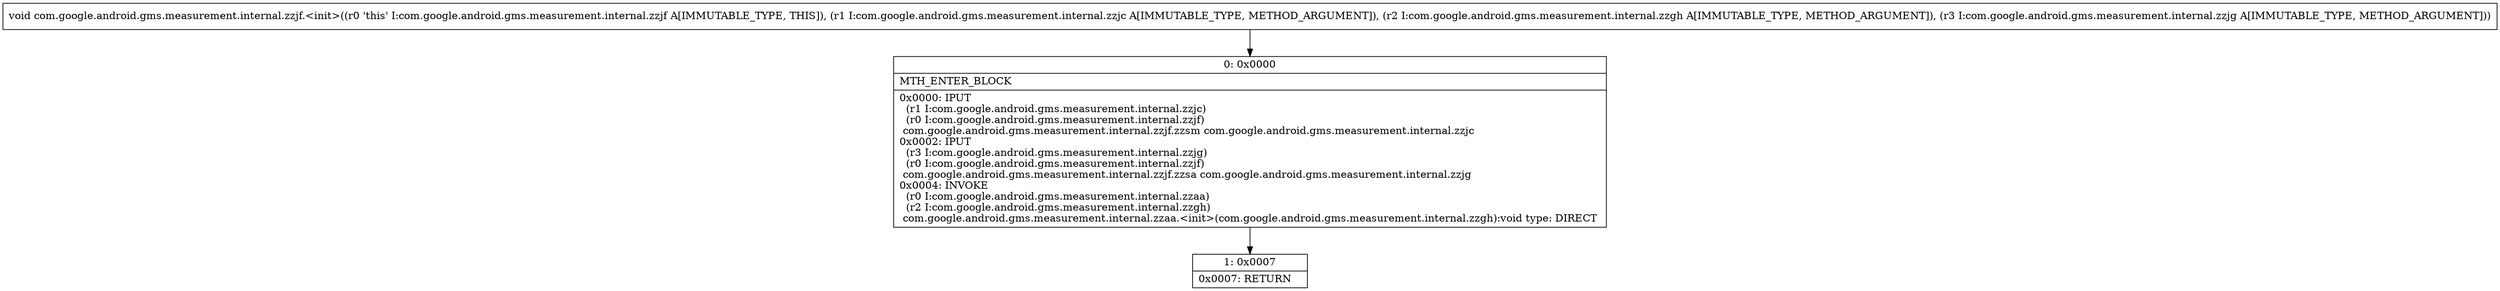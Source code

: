 digraph "CFG forcom.google.android.gms.measurement.internal.zzjf.\<init\>(Lcom\/google\/android\/gms\/measurement\/internal\/zzjc;Lcom\/google\/android\/gms\/measurement\/internal\/zzgh;Lcom\/google\/android\/gms\/measurement\/internal\/zzjg;)V" {
Node_0 [shape=record,label="{0\:\ 0x0000|MTH_ENTER_BLOCK\l|0x0000: IPUT  \l  (r1 I:com.google.android.gms.measurement.internal.zzjc)\l  (r0 I:com.google.android.gms.measurement.internal.zzjf)\l com.google.android.gms.measurement.internal.zzjf.zzsm com.google.android.gms.measurement.internal.zzjc \l0x0002: IPUT  \l  (r3 I:com.google.android.gms.measurement.internal.zzjg)\l  (r0 I:com.google.android.gms.measurement.internal.zzjf)\l com.google.android.gms.measurement.internal.zzjf.zzsa com.google.android.gms.measurement.internal.zzjg \l0x0004: INVOKE  \l  (r0 I:com.google.android.gms.measurement.internal.zzaa)\l  (r2 I:com.google.android.gms.measurement.internal.zzgh)\l com.google.android.gms.measurement.internal.zzaa.\<init\>(com.google.android.gms.measurement.internal.zzgh):void type: DIRECT \l}"];
Node_1 [shape=record,label="{1\:\ 0x0007|0x0007: RETURN   \l}"];
MethodNode[shape=record,label="{void com.google.android.gms.measurement.internal.zzjf.\<init\>((r0 'this' I:com.google.android.gms.measurement.internal.zzjf A[IMMUTABLE_TYPE, THIS]), (r1 I:com.google.android.gms.measurement.internal.zzjc A[IMMUTABLE_TYPE, METHOD_ARGUMENT]), (r2 I:com.google.android.gms.measurement.internal.zzgh A[IMMUTABLE_TYPE, METHOD_ARGUMENT]), (r3 I:com.google.android.gms.measurement.internal.zzjg A[IMMUTABLE_TYPE, METHOD_ARGUMENT])) }"];
MethodNode -> Node_0;
Node_0 -> Node_1;
}

